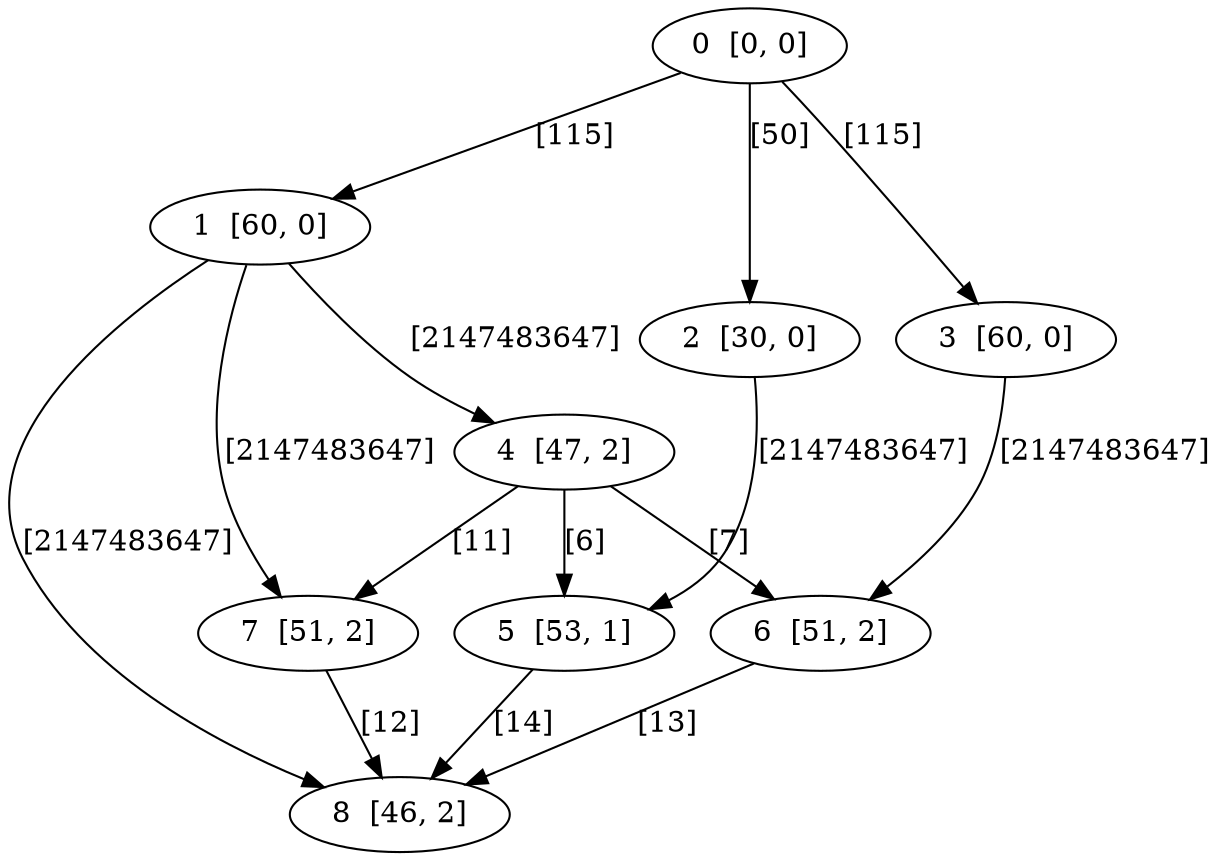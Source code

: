 digraph DAG {
    0  [label="0  [0, 0]"]
    1  [label="1  [60, 0]"]
    2  [label="2  [30, 0]"]
    3  [label="3  [60, 0]"]
    4  [label="4  [47, 2]"]
    5  [label="5  [53, 1]"]
    6  [label="6  [51, 2]"]
    7  [label="7  [51, 2]"]
    8  [label="8  [46, 2]"]

    0 -> 1    [ label = "[115]" ]
    0 -> 2    [ label = "[50]" ]
    0 -> 3    [ label = "[115]" ]
    1 -> 4    [ label = "[2147483647]" ]
    1 -> 7    [ label = "[2147483647]" ]
    1 -> 8    [ label = "[2147483647]" ]
    2 -> 5    [ label = "[2147483647]" ]
    3 -> 6    [ label = "[2147483647]" ]
    4 -> 5    [ label = "[6]" ]
    4 -> 6    [ label = "[7]" ]
    4 -> 7    [ label = "[11]" ]
    5 -> 8    [ label = "[14]" ]
    6 -> 8    [ label = "[13]" ]
    7 -> 8    [ label = "[12]" ]
}
